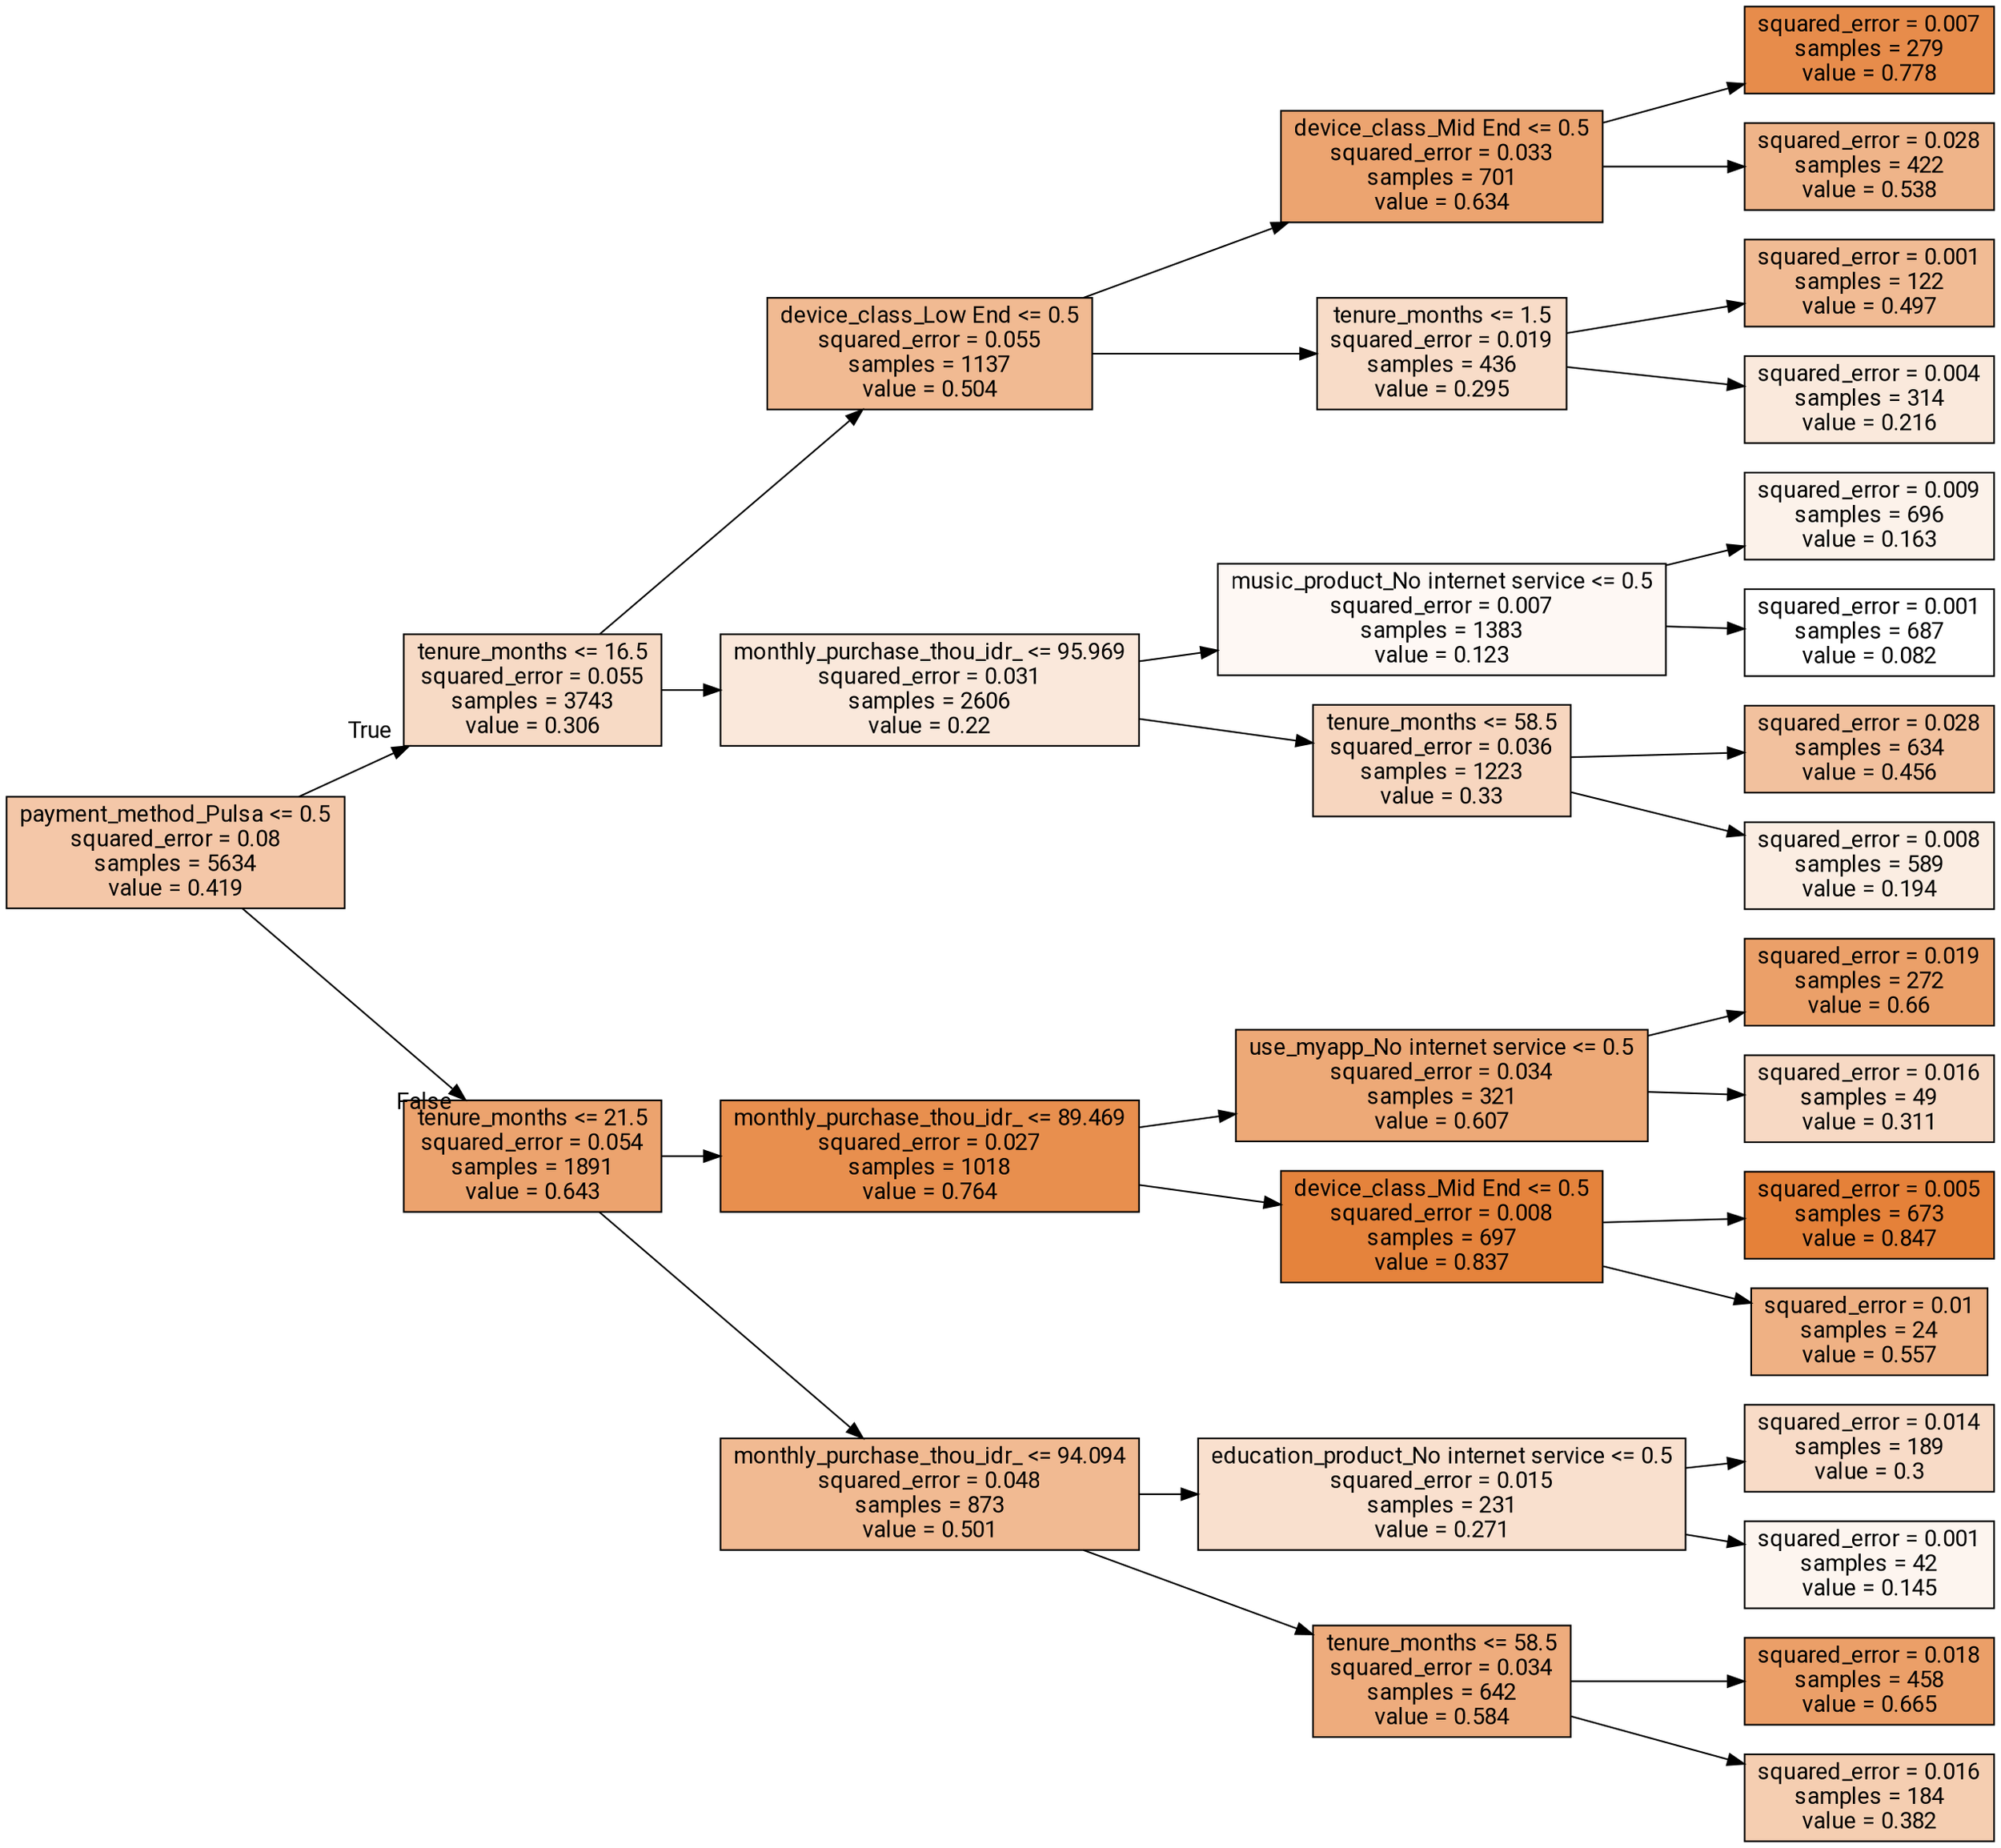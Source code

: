 digraph Tree {
node [shape=box, style="filled", color="black", fontname="Roboto Condensed"] ;
edge [fontname="Roboto Condensed"] ;
rankdir=LR ;
0 [label="payment_method_Pulsa <= 0.5\nsquared_error = 0.08\nsamples = 5634\nvalue = 0.419", fillcolor="#f4c7a8"] ;
1 [label="tenure_months <= 16.5\nsquared_error = 0.055\nsamples = 3743\nvalue = 0.306", fillcolor="#f7dac5"] ;
0 -> 1 [labeldistance=2.5, labelangle=-45, headlabel="True"] ;
2 [label="device_class_Low End <= 0.5\nsquared_error = 0.055\nsamples = 1137\nvalue = 0.504", fillcolor="#f1ba92"] ;
1 -> 2 ;
3 [label="device_class_Mid End <= 0.5\nsquared_error = 0.033\nsamples = 701\nvalue = 0.634", fillcolor="#eca470"] ;
2 -> 3 ;
4 [label="squared_error = 0.007\nsamples = 279\nvalue = 0.778", fillcolor="#e78c4b"] ;
3 -> 4 ;
5 [label="squared_error = 0.028\nsamples = 422\nvalue = 0.538", fillcolor="#efb489"] ;
3 -> 5 ;
6 [label="tenure_months <= 1.5\nsquared_error = 0.019\nsamples = 436\nvalue = 0.295", fillcolor="#f8dcc8"] ;
2 -> 6 ;
7 [label="squared_error = 0.001\nsamples = 122\nvalue = 0.497", fillcolor="#f1bb94"] ;
6 -> 7 ;
8 [label="squared_error = 0.004\nsamples = 314\nvalue = 0.216", fillcolor="#fae9dc"] ;
6 -> 8 ;
9 [label="monthly_purchase_thou_idr_ <= 95.969\nsquared_error = 0.031\nsamples = 2606\nvalue = 0.22", fillcolor="#fae8db"] ;
1 -> 9 ;
10 [label="music_product_No internet service <= 0.5\nsquared_error = 0.007\nsamples = 1383\nvalue = 0.123", fillcolor="#fef8f4"] ;
9 -> 10 ;
11 [label="squared_error = 0.009\nsamples = 696\nvalue = 0.163", fillcolor="#fcf2ea"] ;
10 -> 11 ;
12 [label="squared_error = 0.001\nsamples = 687\nvalue = 0.082", fillcolor="#ffffff"] ;
10 -> 12 ;
13 [label="tenure_months <= 58.5\nsquared_error = 0.036\nsamples = 1223\nvalue = 0.33", fillcolor="#f7d6bf"] ;
9 -> 13 ;
14 [label="squared_error = 0.028\nsamples = 634\nvalue = 0.456", fillcolor="#f2c19e"] ;
13 -> 14 ;
15 [label="squared_error = 0.008\nsamples = 589\nvalue = 0.194", fillcolor="#fbede2"] ;
13 -> 15 ;
16 [label="tenure_months <= 21.5\nsquared_error = 0.054\nsamples = 1891\nvalue = 0.643", fillcolor="#eca36e"] ;
0 -> 16 [labeldistance=2.5, labelangle=45, headlabel="False"] ;
17 [label="monthly_purchase_thou_idr_ <= 89.469\nsquared_error = 0.027\nsamples = 1018\nvalue = 0.764", fillcolor="#e88f4e"] ;
16 -> 17 ;
18 [label="use_myapp_No internet service <= 0.5\nsquared_error = 0.034\nsamples = 321\nvalue = 0.607", fillcolor="#eda977"] ;
17 -> 18 ;
19 [label="squared_error = 0.019\nsamples = 272\nvalue = 0.66", fillcolor="#eba069"] ;
18 -> 19 ;
20 [label="squared_error = 0.016\nsamples = 49\nvalue = 0.311", fillcolor="#f7d9c4"] ;
18 -> 20 ;
21 [label="device_class_Mid End <= 0.5\nsquared_error = 0.008\nsamples = 697\nvalue = 0.837", fillcolor="#e5833c"] ;
17 -> 21 ;
22 [label="squared_error = 0.005\nsamples = 673\nvalue = 0.847", fillcolor="#e58139"] ;
21 -> 22 ;
23 [label="squared_error = 0.01\nsamples = 24\nvalue = 0.557", fillcolor="#efb184"] ;
21 -> 23 ;
24 [label="monthly_purchase_thou_idr_ <= 94.094\nsquared_error = 0.048\nsamples = 873\nvalue = 0.501", fillcolor="#f1ba92"] ;
16 -> 24 ;
25 [label="education_product_No internet service <= 0.5\nsquared_error = 0.015\nsamples = 231\nvalue = 0.271", fillcolor="#f9e0ce"] ;
24 -> 25 ;
26 [label="squared_error = 0.014\nsamples = 189\nvalue = 0.3", fillcolor="#f8dbc7"] ;
25 -> 26 ;
27 [label="squared_error = 0.001\nsamples = 42\nvalue = 0.145", fillcolor="#fdf5ef"] ;
25 -> 27 ;
28 [label="tenure_months <= 58.5\nsquared_error = 0.034\nsamples = 642\nvalue = 0.584", fillcolor="#eeac7d"] ;
24 -> 28 ;
29 [label="squared_error = 0.018\nsamples = 458\nvalue = 0.665", fillcolor="#eb9f68"] ;
28 -> 29 ;
30 [label="squared_error = 0.016\nsamples = 184\nvalue = 0.382", fillcolor="#f5ceb1"] ;
28 -> 30 ;
}